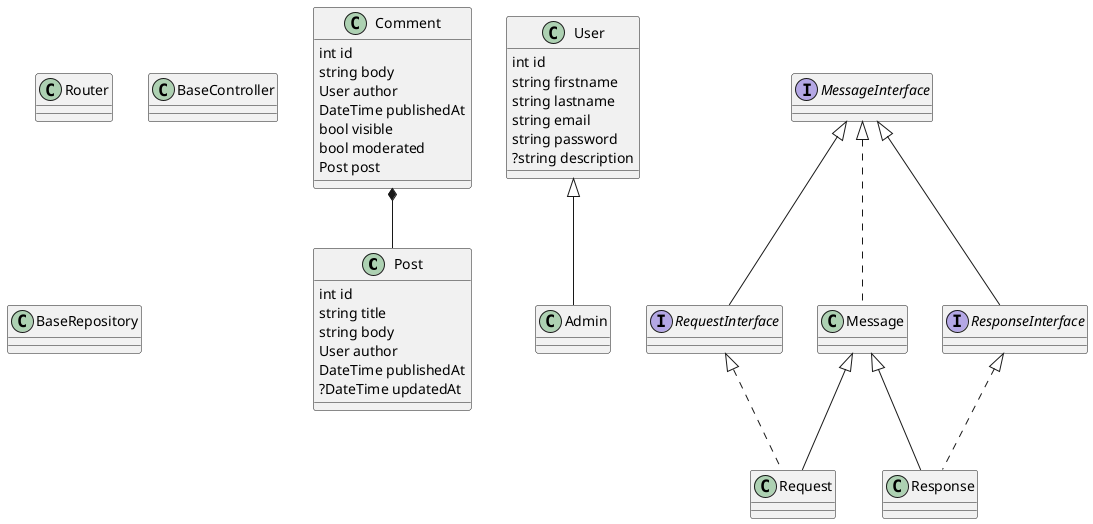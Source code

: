 @startuml

class Post {
    int id
    string title
    string body
    User author
    DateTime publishedAt
    ?DateTime updatedAt
}
class Comment {
    int id
    string body
    User author
    DateTime publishedAt
    bool visible
    bool moderated
    Post post
}
Comment *-- Post
class User {
    int id
    string firstname
    string lastname
    string email
    string password
    ?string description
}
class Admin extends User

interface RequestInterface extends MessageInterface
interface ResponseInterface extends MessageInterface
class Message implements MessageInterface
class Request extends Message implements RequestInterface
class Response extends Message implements ResponseInterface

class Router
class BaseController
class BaseRepository

@enduml
